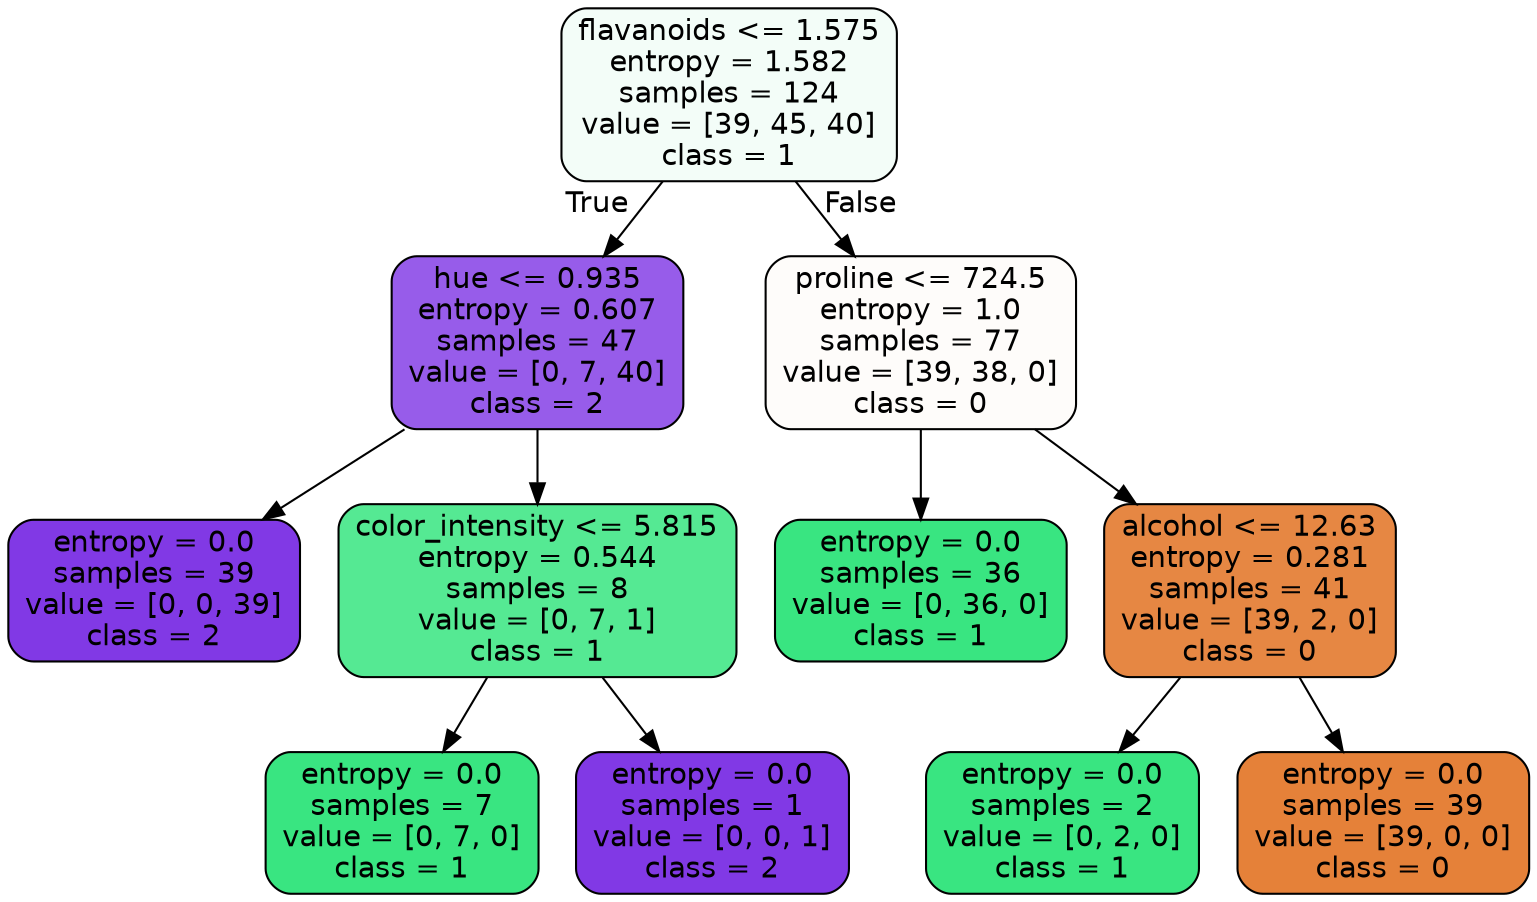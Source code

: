digraph Tree {
node [shape=box, style="filled, rounded", color="black", fontname="helvetica"] ;
edge [fontname="helvetica"] ;
0 [label="flavanoids <= 1.575\nentropy = 1.582\nsamples = 124\nvalue = [39, 45, 40]\nclass = 1", fillcolor="#f3fdf8"] ;
1 [label="hue <= 0.935\nentropy = 0.607\nsamples = 47\nvalue = [0, 7, 40]\nclass = 2", fillcolor="#975cea"] ;
0 -> 1 [labeldistance=2.5, labelangle=45, headlabel="True"] ;
2 [label="entropy = 0.0\nsamples = 39\nvalue = [0, 0, 39]\nclass = 2", fillcolor="#8139e5"] ;
1 -> 2 ;
3 [label="color_intensity <= 5.815\nentropy = 0.544\nsamples = 8\nvalue = [0, 7, 1]\nclass = 1", fillcolor="#55e993"] ;
1 -> 3 ;
4 [label="entropy = 0.0\nsamples = 7\nvalue = [0, 7, 0]\nclass = 1", fillcolor="#39e581"] ;
3 -> 4 ;
5 [label="entropy = 0.0\nsamples = 1\nvalue = [0, 0, 1]\nclass = 2", fillcolor="#8139e5"] ;
3 -> 5 ;
6 [label="proline <= 724.5\nentropy = 1.0\nsamples = 77\nvalue = [39, 38, 0]\nclass = 0", fillcolor="#fefcfa"] ;
0 -> 6 [labeldistance=2.5, labelangle=-45, headlabel="False"] ;
7 [label="entropy = 0.0\nsamples = 36\nvalue = [0, 36, 0]\nclass = 1", fillcolor="#39e581"] ;
6 -> 7 ;
8 [label="alcohol <= 12.63\nentropy = 0.281\nsamples = 41\nvalue = [39, 2, 0]\nclass = 0", fillcolor="#e68743"] ;
6 -> 8 ;
9 [label="entropy = 0.0\nsamples = 2\nvalue = [0, 2, 0]\nclass = 1", fillcolor="#39e581"] ;
8 -> 9 ;
10 [label="entropy = 0.0\nsamples = 39\nvalue = [39, 0, 0]\nclass = 0", fillcolor="#e58139"] ;
8 -> 10 ;
}